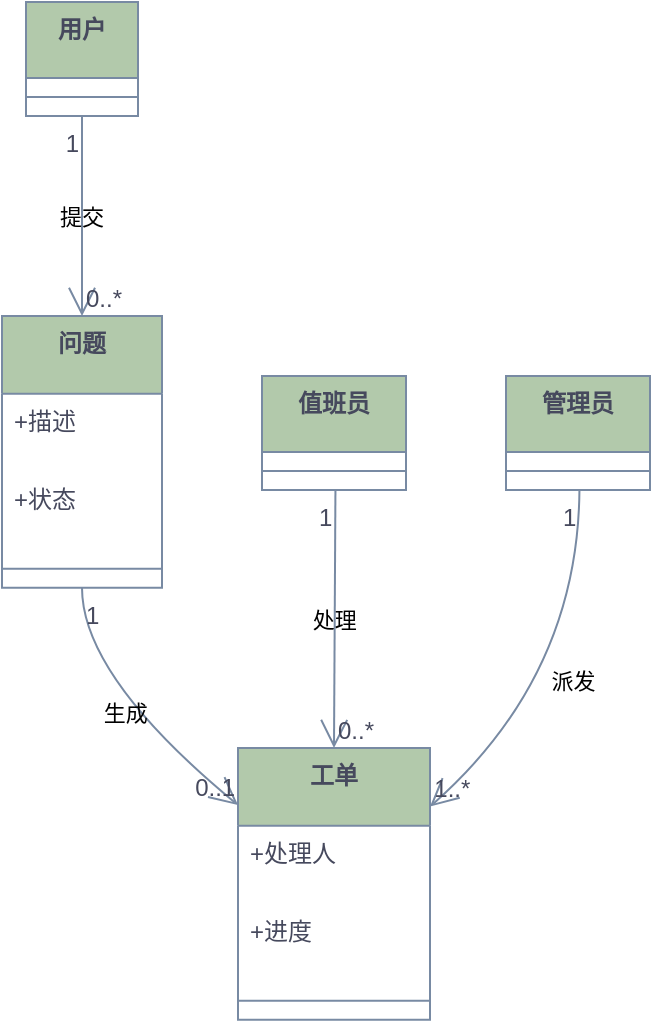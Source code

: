 <mxfile version="26.2.15">
  <diagram name="第 1 页" id="jZF1GEatIwSHXRFmuCtG">
    <mxGraphModel dx="1094" dy="815" grid="1" gridSize="10" guides="1" tooltips="1" connect="1" arrows="1" fold="1" page="1" pageScale="1" pageWidth="827" pageHeight="1169" math="0" shadow="0">
      <root>
        <mxCell id="0" />
        <mxCell id="1" parent="0" />
        <mxCell id="_bHFsoNGeQBo7tJy6a94-1" value="用户" style="swimlane;fontStyle=1;align=center;verticalAlign=top;childLayout=stackLayout;horizontal=1;startSize=38;horizontalStack=0;resizeParent=1;resizeParentMax=0;resizeLast=0;collapsible=0;marginBottom=0;labelBackgroundColor=none;fillColor=#B2C9AB;strokeColor=#788AA3;fontColor=#46495D;" vertex="1" parent="1">
          <mxGeometry x="32" y="20" width="56" height="57" as="geometry" />
        </mxCell>
        <mxCell id="_bHFsoNGeQBo7tJy6a94-2" style="line;strokeWidth=1;fillColor=none;align=left;verticalAlign=middle;spacingTop=-1;spacingLeft=3;spacingRight=3;rotatable=0;labelPosition=right;points=[];portConstraint=eastwest;strokeColor=#788AA3;labelBackgroundColor=none;fontColor=#46495D;" vertex="1" parent="_bHFsoNGeQBo7tJy6a94-1">
          <mxGeometry y="38" width="56" height="19" as="geometry" />
        </mxCell>
        <mxCell id="_bHFsoNGeQBo7tJy6a94-3" value="值班员" style="swimlane;fontStyle=1;align=center;verticalAlign=top;childLayout=stackLayout;horizontal=1;startSize=38;horizontalStack=0;resizeParent=1;resizeParentMax=0;resizeLast=0;collapsible=0;marginBottom=0;labelBackgroundColor=none;fillColor=#B2C9AB;strokeColor=#788AA3;fontColor=#46495D;" vertex="1" parent="1">
          <mxGeometry x="150" y="207" width="72" height="57" as="geometry" />
        </mxCell>
        <mxCell id="_bHFsoNGeQBo7tJy6a94-4" style="line;strokeWidth=1;fillColor=none;align=left;verticalAlign=middle;spacingTop=-1;spacingLeft=3;spacingRight=3;rotatable=0;labelPosition=right;points=[];portConstraint=eastwest;strokeColor=#788AA3;labelBackgroundColor=none;fontColor=#46495D;" vertex="1" parent="_bHFsoNGeQBo7tJy6a94-3">
          <mxGeometry y="38" width="72" height="19" as="geometry" />
        </mxCell>
        <mxCell id="_bHFsoNGeQBo7tJy6a94-5" value="管理员" style="swimlane;fontStyle=1;align=center;verticalAlign=top;childLayout=stackLayout;horizontal=1;startSize=38;horizontalStack=0;resizeParent=1;resizeParentMax=0;resizeLast=0;collapsible=0;marginBottom=0;labelBackgroundColor=none;fillColor=#B2C9AB;strokeColor=#788AA3;fontColor=#46495D;" vertex="1" parent="1">
          <mxGeometry x="272" y="207" width="72" height="57" as="geometry" />
        </mxCell>
        <mxCell id="_bHFsoNGeQBo7tJy6a94-6" style="line;strokeWidth=1;fillColor=none;align=left;verticalAlign=middle;spacingTop=-1;spacingLeft=3;spacingRight=3;rotatable=0;labelPosition=right;points=[];portConstraint=eastwest;strokeColor=#788AA3;labelBackgroundColor=none;fontColor=#46495D;" vertex="1" parent="_bHFsoNGeQBo7tJy6a94-5">
          <mxGeometry y="38" width="72" height="19" as="geometry" />
        </mxCell>
        <mxCell id="_bHFsoNGeQBo7tJy6a94-7" value="问题" style="swimlane;fontStyle=1;align=center;verticalAlign=top;childLayout=stackLayout;horizontal=1;startSize=38.857;horizontalStack=0;resizeParent=1;resizeParentMax=0;resizeLast=0;collapsible=0;marginBottom=0;labelBackgroundColor=none;fillColor=#B2C9AB;strokeColor=#788AA3;fontColor=#46495D;" vertex="1" parent="1">
          <mxGeometry x="20" y="177" width="80" height="135.857" as="geometry" />
        </mxCell>
        <mxCell id="_bHFsoNGeQBo7tJy6a94-8" value="+描述" style="text;strokeColor=none;fillColor=none;align=left;verticalAlign=top;spacingLeft=4;spacingRight=4;overflow=hidden;rotatable=0;points=[[0,0.5],[1,0.5]];portConstraint=eastwest;labelBackgroundColor=none;fontColor=#46495D;" vertex="1" parent="_bHFsoNGeQBo7tJy6a94-7">
          <mxGeometry y="38.857" width="80" height="39" as="geometry" />
        </mxCell>
        <mxCell id="_bHFsoNGeQBo7tJy6a94-9" value="+状态" style="text;strokeColor=none;fillColor=none;align=left;verticalAlign=top;spacingLeft=4;spacingRight=4;overflow=hidden;rotatable=0;points=[[0,0.5],[1,0.5]];portConstraint=eastwest;labelBackgroundColor=none;fontColor=#46495D;" vertex="1" parent="_bHFsoNGeQBo7tJy6a94-7">
          <mxGeometry y="77.857" width="80" height="39" as="geometry" />
        </mxCell>
        <mxCell id="_bHFsoNGeQBo7tJy6a94-10" style="line;strokeWidth=1;fillColor=none;align=left;verticalAlign=middle;spacingTop=-1;spacingLeft=3;spacingRight=3;rotatable=0;labelPosition=right;points=[];portConstraint=eastwest;strokeColor=#788AA3;labelBackgroundColor=none;fontColor=#46495D;" vertex="1" parent="_bHFsoNGeQBo7tJy6a94-7">
          <mxGeometry y="116.857" width="80" height="19" as="geometry" />
        </mxCell>
        <mxCell id="_bHFsoNGeQBo7tJy6a94-11" value="工单" style="swimlane;fontStyle=1;align=center;verticalAlign=top;childLayout=stackLayout;horizontal=1;startSize=38.857;horizontalStack=0;resizeParent=1;resizeParentMax=0;resizeLast=0;collapsible=0;marginBottom=0;labelBackgroundColor=none;fillColor=#B2C9AB;strokeColor=#788AA3;fontColor=#46495D;" vertex="1" parent="1">
          <mxGeometry x="138" y="393" width="96" height="135.857" as="geometry" />
        </mxCell>
        <mxCell id="_bHFsoNGeQBo7tJy6a94-12" value="+处理人" style="text;strokeColor=none;fillColor=none;align=left;verticalAlign=top;spacingLeft=4;spacingRight=4;overflow=hidden;rotatable=0;points=[[0,0.5],[1,0.5]];portConstraint=eastwest;labelBackgroundColor=none;fontColor=#46495D;" vertex="1" parent="_bHFsoNGeQBo7tJy6a94-11">
          <mxGeometry y="38.857" width="96" height="39" as="geometry" />
        </mxCell>
        <mxCell id="_bHFsoNGeQBo7tJy6a94-13" value="+进度" style="text;strokeColor=none;fillColor=none;align=left;verticalAlign=top;spacingLeft=4;spacingRight=4;overflow=hidden;rotatable=0;points=[[0,0.5],[1,0.5]];portConstraint=eastwest;labelBackgroundColor=none;fontColor=#46495D;" vertex="1" parent="_bHFsoNGeQBo7tJy6a94-11">
          <mxGeometry y="77.857" width="96" height="39" as="geometry" />
        </mxCell>
        <mxCell id="_bHFsoNGeQBo7tJy6a94-14" style="line;strokeWidth=1;fillColor=none;align=left;verticalAlign=middle;spacingTop=-1;spacingLeft=3;spacingRight=3;rotatable=0;labelPosition=right;points=[];portConstraint=eastwest;strokeColor=#788AA3;labelBackgroundColor=none;fontColor=#46495D;" vertex="1" parent="_bHFsoNGeQBo7tJy6a94-11">
          <mxGeometry y="116.857" width="96" height="19" as="geometry" />
        </mxCell>
        <mxCell id="_bHFsoNGeQBo7tJy6a94-15" value="提交" style="curved=1;startArrow=none;endArrow=open;endSize=12;exitX=0.5;exitY=1;entryX=0.5;entryY=0;rounded=0;labelBackgroundColor=none;strokeColor=#788AA3;fontColor=default;" edge="1" parent="1" source="_bHFsoNGeQBo7tJy6a94-1" target="_bHFsoNGeQBo7tJy6a94-7">
          <mxGeometry relative="1" as="geometry">
            <Array as="points" />
          </mxGeometry>
        </mxCell>
        <mxCell id="_bHFsoNGeQBo7tJy6a94-16" value="1" style="edgeLabel;resizable=0;labelBackgroundColor=none;fontSize=12;align=right;verticalAlign=top;fontColor=#46495D;" vertex="1" parent="_bHFsoNGeQBo7tJy6a94-15">
          <mxGeometry x="-1" relative="1" as="geometry" />
        </mxCell>
        <mxCell id="_bHFsoNGeQBo7tJy6a94-17" value="0..*" style="edgeLabel;resizable=0;labelBackgroundColor=none;fontSize=12;align=left;verticalAlign=bottom;fontColor=#46495D;" vertex="1" parent="_bHFsoNGeQBo7tJy6a94-15">
          <mxGeometry x="1" relative="1" as="geometry" />
        </mxCell>
        <mxCell id="_bHFsoNGeQBo7tJy6a94-18" value="生成" style="curved=1;startArrow=none;endArrow=open;endSize=12;exitX=0.5;exitY=1;entryX=0;entryY=0.21;rounded=0;labelBackgroundColor=none;strokeColor=#788AA3;fontColor=default;" edge="1" parent="1" source="_bHFsoNGeQBo7tJy6a94-7" target="_bHFsoNGeQBo7tJy6a94-11">
          <mxGeometry relative="1" as="geometry">
            <Array as="points">
              <mxPoint x="60" y="357" />
            </Array>
          </mxGeometry>
        </mxCell>
        <mxCell id="_bHFsoNGeQBo7tJy6a94-19" value="1" style="edgeLabel;resizable=0;labelBackgroundColor=none;fontSize=12;align=left;verticalAlign=top;fontColor=#46495D;" vertex="1" parent="_bHFsoNGeQBo7tJy6a94-18">
          <mxGeometry x="-1" relative="1" as="geometry" />
        </mxCell>
        <mxCell id="_bHFsoNGeQBo7tJy6a94-20" value="0..1" style="edgeLabel;resizable=0;labelBackgroundColor=none;fontSize=12;align=right;verticalAlign=bottom;fontColor=#46495D;" vertex="1" parent="_bHFsoNGeQBo7tJy6a94-18">
          <mxGeometry x="1" relative="1" as="geometry" />
        </mxCell>
        <mxCell id="_bHFsoNGeQBo7tJy6a94-21" value="处理" style="curved=1;startArrow=none;endArrow=open;endSize=12;exitX=0.51;exitY=1;entryX=0.5;entryY=0;rounded=0;labelBackgroundColor=none;strokeColor=#788AA3;fontColor=default;" edge="1" parent="1" source="_bHFsoNGeQBo7tJy6a94-3" target="_bHFsoNGeQBo7tJy6a94-11">
          <mxGeometry relative="1" as="geometry">
            <Array as="points" />
          </mxGeometry>
        </mxCell>
        <mxCell id="_bHFsoNGeQBo7tJy6a94-22" value="1" style="edgeLabel;resizable=0;labelBackgroundColor=none;fontSize=12;align=right;verticalAlign=top;fontColor=#46495D;" vertex="1" parent="_bHFsoNGeQBo7tJy6a94-21">
          <mxGeometry x="-1" relative="1" as="geometry" />
        </mxCell>
        <mxCell id="_bHFsoNGeQBo7tJy6a94-23" value="0..*" style="edgeLabel;resizable=0;labelBackgroundColor=none;fontSize=12;align=left;verticalAlign=bottom;fontColor=#46495D;" vertex="1" parent="_bHFsoNGeQBo7tJy6a94-21">
          <mxGeometry x="1" relative="1" as="geometry" />
        </mxCell>
        <mxCell id="_bHFsoNGeQBo7tJy6a94-24" value="派发" style="curved=1;startArrow=none;endArrow=open;endSize=12;exitX=0.51;exitY=1;entryX=1.01;entryY=0.21;rounded=0;labelBackgroundColor=none;strokeColor=#788AA3;fontColor=default;" edge="1" parent="1" source="_bHFsoNGeQBo7tJy6a94-5" target="_bHFsoNGeQBo7tJy6a94-11">
          <mxGeometry relative="1" as="geometry">
            <Array as="points">
              <mxPoint x="308" y="357" />
            </Array>
          </mxGeometry>
        </mxCell>
        <mxCell id="_bHFsoNGeQBo7tJy6a94-25" value="1" style="edgeLabel;resizable=0;labelBackgroundColor=none;fontSize=12;align=right;verticalAlign=top;fontColor=#46495D;" vertex="1" parent="_bHFsoNGeQBo7tJy6a94-24">
          <mxGeometry x="-1" relative="1" as="geometry" />
        </mxCell>
        <mxCell id="_bHFsoNGeQBo7tJy6a94-26" value="1..*" style="edgeLabel;resizable=0;labelBackgroundColor=none;fontSize=12;align=left;verticalAlign=bottom;fontColor=#46495D;" vertex="1" parent="_bHFsoNGeQBo7tJy6a94-24">
          <mxGeometry x="1" relative="1" as="geometry" />
        </mxCell>
      </root>
    </mxGraphModel>
  </diagram>
</mxfile>
